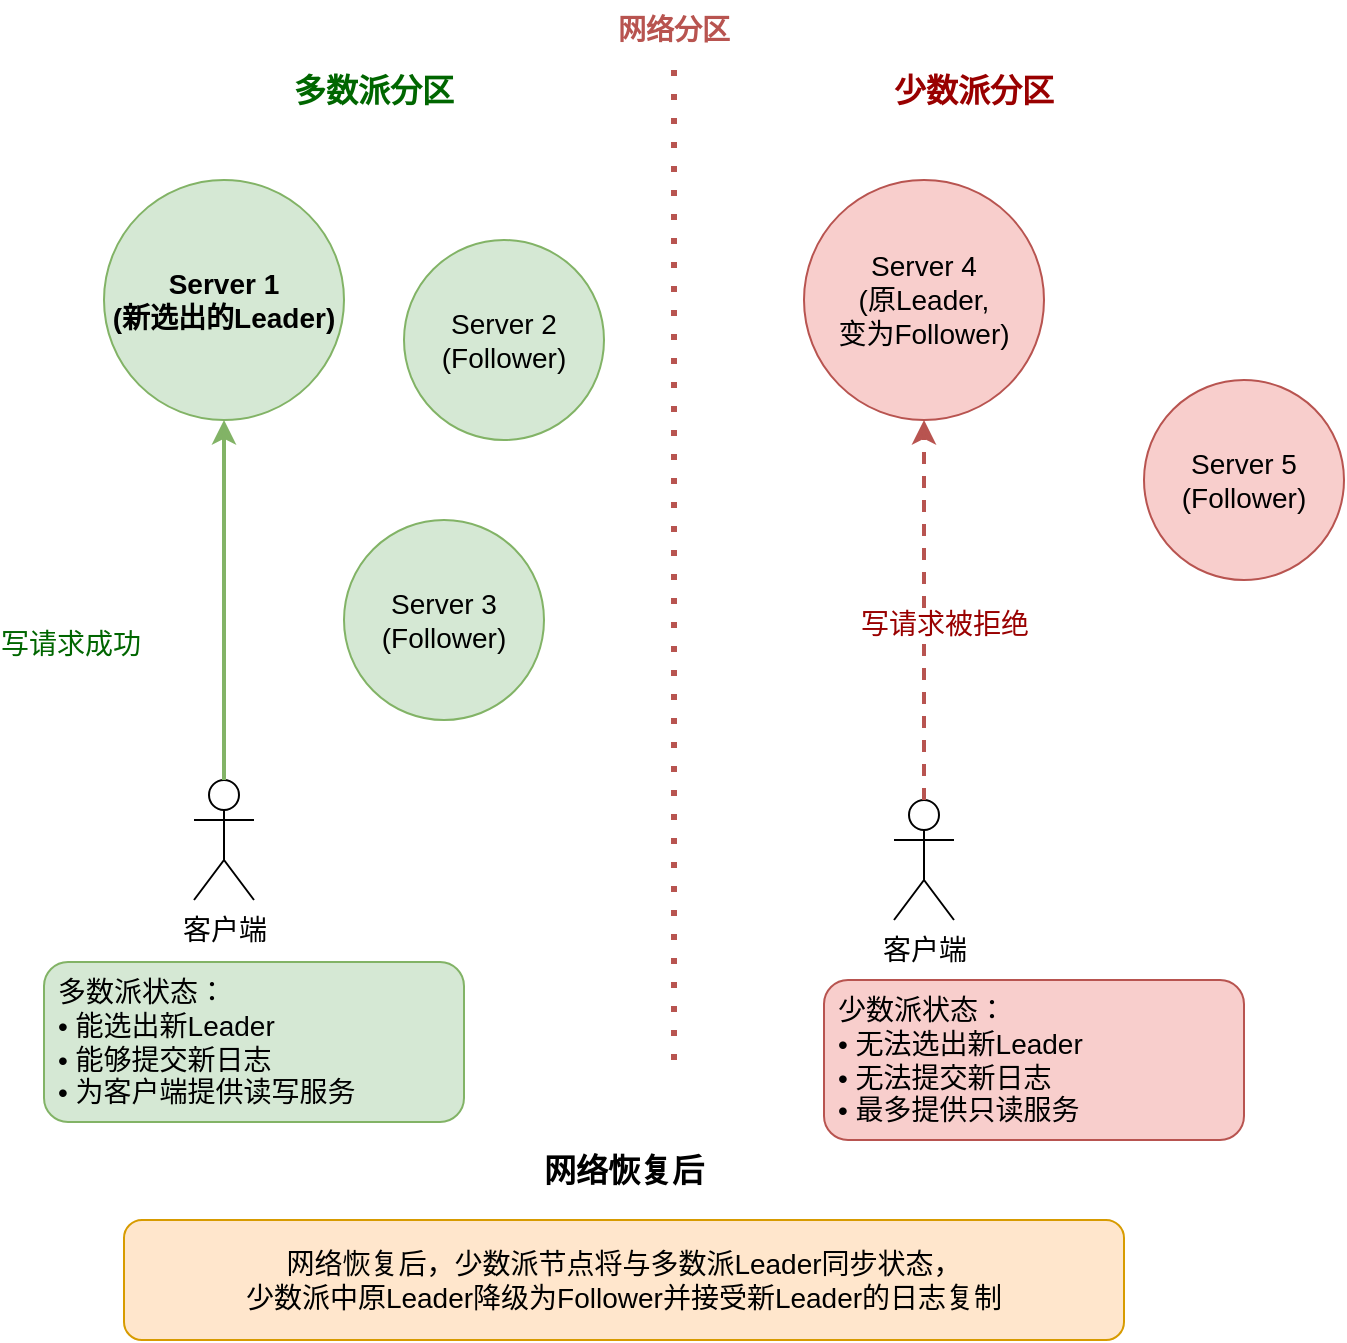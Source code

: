 <mxfile version="27.0.3">
  <diagram name="Raft协议在网络分区场景下的行为" id="9_cvzTFHPjwt-u4N8Jex">
    <mxGraphModel dx="1384" dy="826" grid="0" gridSize="10" guides="1" tooltips="1" connect="1" arrows="1" fold="1" page="0" pageScale="1" pageWidth="850" pageHeight="1100" math="0" shadow="0">
      <root>
        <mxCell id="0" />
        <mxCell id="1" parent="0" />
        <mxCell id="JRd8exp3etI0ZSEt-EbP-2" value="" style="endArrow=none;dashed=1;html=1;dashPattern=1 3;strokeWidth=3;fontSize=14;fillColor=#f8cecc;strokeColor=#b85450;" edge="1" parent="1">
          <mxGeometry width="50" height="50" relative="1" as="geometry">
            <mxPoint x="425" y="590" as="sourcePoint" />
            <mxPoint x="425" y="90" as="targetPoint" />
          </mxGeometry>
        </mxCell>
        <mxCell id="JRd8exp3etI0ZSEt-EbP-3" value="多数派分区" style="text;html=1;strokeColor=none;fillColor=none;align=center;verticalAlign=middle;whiteSpace=wrap;rounded=0;fontSize=16;fontStyle=1;fontColor=#006600;" vertex="1" parent="1">
          <mxGeometry x="200" y="90" width="150" height="30" as="geometry" />
        </mxCell>
        <mxCell id="JRd8exp3etI0ZSEt-EbP-4" value="少数派分区" style="text;html=1;strokeColor=none;fillColor=none;align=center;verticalAlign=middle;whiteSpace=wrap;rounded=0;fontSize=16;fontStyle=1;fontColor=#990000;" vertex="1" parent="1">
          <mxGeometry x="500" y="90" width="150" height="30" as="geometry" />
        </mxCell>
        <mxCell id="JRd8exp3etI0ZSEt-EbP-5" value="网络分区" style="text;html=1;strokeColor=none;fillColor=none;align=center;verticalAlign=middle;whiteSpace=wrap;rounded=0;fontSize=14;fontColor=#B85450;fontStyle=1" vertex="1" parent="1">
          <mxGeometry x="380" y="60" width="90" height="30" as="geometry" />
        </mxCell>
        <mxCell id="JRd8exp3etI0ZSEt-EbP-6" value="Server 1&#xa;(新选出的Leader)" style="ellipse;whiteSpace=wrap;html=1;aspect=fixed;fillColor=#d5e8d4;strokeColor=#82b366;fontSize=14;fontStyle=1" vertex="1" parent="1">
          <mxGeometry x="140" y="150" width="120" height="120" as="geometry" />
        </mxCell>
        <mxCell id="JRd8exp3etI0ZSEt-EbP-7" value="Server 2&#xa;(Follower)" style="ellipse;whiteSpace=wrap;html=1;aspect=fixed;fillColor=#d5e8d4;strokeColor=#82b366;fontSize=14;" vertex="1" parent="1">
          <mxGeometry x="290" y="180" width="100" height="100" as="geometry" />
        </mxCell>
        <mxCell id="JRd8exp3etI0ZSEt-EbP-8" value="Server 3&#xa;(Follower)" style="ellipse;whiteSpace=wrap;html=1;aspect=fixed;fillColor=#d5e8d4;strokeColor=#82b366;fontSize=14;" vertex="1" parent="1">
          <mxGeometry x="260" y="320" width="100" height="100" as="geometry" />
        </mxCell>
        <mxCell id="JRd8exp3etI0ZSEt-EbP-9" value="Server 4&#xa;(原Leader,&#xa;变为Follower)" style="ellipse;whiteSpace=wrap;html=1;aspect=fixed;fillColor=#f8cecc;strokeColor=#b85450;fontSize=14;" vertex="1" parent="1">
          <mxGeometry x="490" y="150" width="120" height="120" as="geometry" />
        </mxCell>
        <mxCell id="JRd8exp3etI0ZSEt-EbP-10" value="Server 5&#xa;(Follower)" style="ellipse;whiteSpace=wrap;html=1;aspect=fixed;fillColor=#f8cecc;strokeColor=#b85450;fontSize=14;" vertex="1" parent="1">
          <mxGeometry x="660" y="250" width="100" height="100" as="geometry" />
        </mxCell>
        <mxCell id="JRd8exp3etI0ZSEt-EbP-15" value="客户端" style="shape=umlActor;verticalLabelPosition=bottom;verticalAlign=top;html=1;outlineConnect=0;fontSize=14;" vertex="1" parent="1">
          <mxGeometry x="185" y="450" width="30" height="60" as="geometry" />
        </mxCell>
        <mxCell id="JRd8exp3etI0ZSEt-EbP-16" value="客户端" style="shape=umlActor;verticalLabelPosition=bottom;verticalAlign=top;html=1;outlineConnect=0;fontSize=14;" vertex="1" parent="1">
          <mxGeometry x="535" y="460" width="30" height="60" as="geometry" />
        </mxCell>
        <mxCell id="JRd8exp3etI0ZSEt-EbP-17" value="写请求成功" style="endArrow=classic;html=1;rounded=0;fontSize=14;fontColor=#006600;strokeColor=#82b366;strokeWidth=2;entryX=0.5;entryY=1;entryDx=0;entryDy=0;" edge="1" parent="1" source="JRd8exp3etI0ZSEt-EbP-15" target="JRd8exp3etI0ZSEt-EbP-6">
          <mxGeometry x="-0.243" y="77" width="50" height="50" relative="1" as="geometry">
            <mxPoint x="230" y="450" as="sourcePoint" />
            <mxPoint x="280" y="400" as="targetPoint" />
            <mxPoint as="offset" />
          </mxGeometry>
        </mxCell>
        <mxCell id="JRd8exp3etI0ZSEt-EbP-18" value="写请求被拒绝" style="endArrow=classic;html=1;rounded=0;fontSize=14;fontColor=#990000;strokeColor=#b85450;strokeWidth=2;dashed=1;entryX=0.5;entryY=1;entryDx=0;entryDy=0;" edge="1" parent="1" source="JRd8exp3etI0ZSEt-EbP-16" target="JRd8exp3etI0ZSEt-EbP-9">
          <mxGeometry x="-0.068" y="-10" width="50" height="50" relative="1" as="geometry">
            <mxPoint x="215" y="460" as="sourcePoint" />
            <mxPoint x="220" y="280" as="targetPoint" />
            <mxPoint as="offset" />
          </mxGeometry>
        </mxCell>
        <mxCell id="JRd8exp3etI0ZSEt-EbP-19" value="多数派状态：&#xa;• 能选出新Leader&#xa;• 能够提交新日志&#xa;• 为客户端提供读写服务" style="rounded=1;whiteSpace=wrap;html=1;fontSize=14;fillColor=#d5e8d4;strokeColor=#82b366;align=left;spacingLeft=5;" vertex="1" parent="1">
          <mxGeometry x="110" y="541" width="210" height="80" as="geometry" />
        </mxCell>
        <mxCell id="JRd8exp3etI0ZSEt-EbP-20" value="少数派状态：&#xa;• 无法选出新Leader&#xa;• 无法提交新日志&#xa;• 最多提供只读服务" style="rounded=1;whiteSpace=wrap;html=1;fontSize=14;fillColor=#f8cecc;strokeColor=#b85450;align=left;spacingLeft=5;" vertex="1" parent="1">
          <mxGeometry x="500" y="550" width="210" height="80" as="geometry" />
        </mxCell>
        <mxCell id="JRd8exp3etI0ZSEt-EbP-21" value="网络恢复后" style="text;html=1;strokeColor=none;fillColor=none;align=center;verticalAlign=middle;whiteSpace=wrap;rounded=0;fontSize=16;fontStyle=1" vertex="1" parent="1">
          <mxGeometry x="350" y="630" width="100" height="30" as="geometry" />
        </mxCell>
        <mxCell id="JRd8exp3etI0ZSEt-EbP-22" value="网络恢复后，少数派节点将与多数派Leader同步状态，&#xa;少数派中原Leader降级为Follower并接受新Leader的日志复制" style="rounded=1;whiteSpace=wrap;html=1;fontSize=14;fillColor=#ffe6cc;strokeColor=#d79b00;align=center;" vertex="1" parent="1">
          <mxGeometry x="150" y="670" width="500" height="60" as="geometry" />
        </mxCell>
      </root>
    </mxGraphModel>
  </diagram>
</mxfile>
